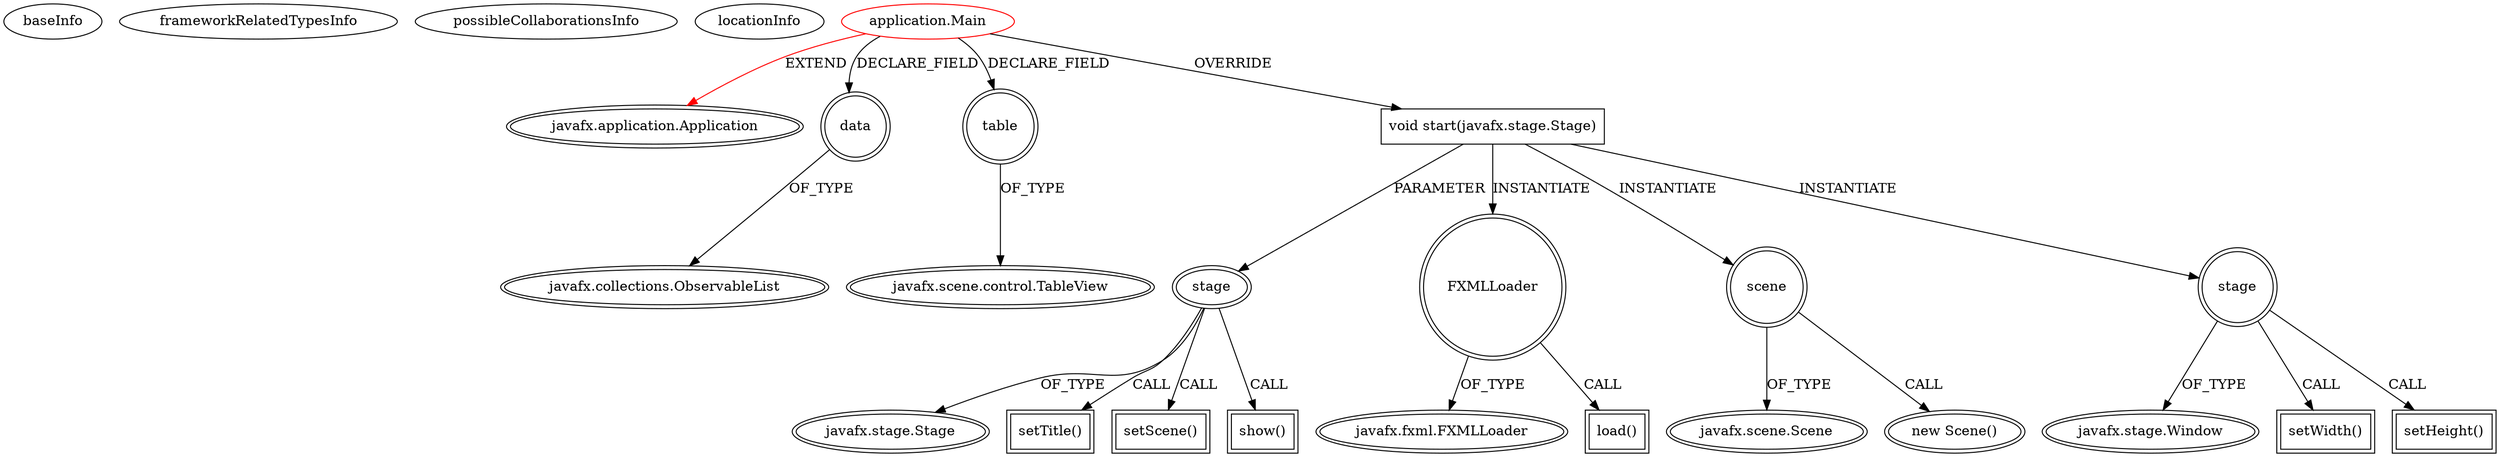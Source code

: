 digraph {
baseInfo[graphId=385,category="extension_graph",isAnonymous=false,possibleRelation=false]
frameworkRelatedTypesInfo[0="javafx.application.Application"]
possibleCollaborationsInfo[]
locationInfo[projectName="Draeko-projet_gestion_clients",filePath="/Draeko-projet_gestion_clients/projet_gestion_clients-master/src/application/Main.java",contextSignature="Main",graphId="385"]
0[label="application.Main",vertexType="ROOT_CLIENT_CLASS_DECLARATION",isFrameworkType=false,color=red]
1[label="javafx.application.Application",vertexType="FRAMEWORK_CLASS_TYPE",isFrameworkType=true,peripheries=2]
2[label="data",vertexType="FIELD_DECLARATION",isFrameworkType=true,peripheries=2,shape=circle]
3[label="javafx.collections.ObservableList",vertexType="FRAMEWORK_INTERFACE_TYPE",isFrameworkType=true,peripheries=2]
4[label="table",vertexType="FIELD_DECLARATION",isFrameworkType=true,peripheries=2,shape=circle]
5[label="javafx.scene.control.TableView",vertexType="FRAMEWORK_CLASS_TYPE",isFrameworkType=true,peripheries=2]
6[label="void start(javafx.stage.Stage)",vertexType="OVERRIDING_METHOD_DECLARATION",isFrameworkType=false,shape=box]
7[label="stage",vertexType="PARAMETER_DECLARATION",isFrameworkType=true,peripheries=2]
8[label="javafx.stage.Stage",vertexType="FRAMEWORK_CLASS_TYPE",isFrameworkType=true,peripheries=2]
9[label="FXMLLoader",vertexType="VARIABLE_EXPRESION",isFrameworkType=true,peripheries=2,shape=circle]
11[label="javafx.fxml.FXMLLoader",vertexType="FRAMEWORK_CLASS_TYPE",isFrameworkType=true,peripheries=2]
10[label="load()",vertexType="INSIDE_CALL",isFrameworkType=true,peripheries=2,shape=box]
13[label="scene",vertexType="VARIABLE_EXPRESION",isFrameworkType=true,peripheries=2,shape=circle]
14[label="javafx.scene.Scene",vertexType="FRAMEWORK_CLASS_TYPE",isFrameworkType=true,peripheries=2]
12[label="new Scene()",vertexType="CONSTRUCTOR_CALL",isFrameworkType=true,peripheries=2]
16[label="setTitle()",vertexType="INSIDE_CALL",isFrameworkType=true,peripheries=2,shape=box]
17[label="stage",vertexType="VARIABLE_EXPRESION",isFrameworkType=true,peripheries=2,shape=circle]
19[label="javafx.stage.Window",vertexType="FRAMEWORK_CLASS_TYPE",isFrameworkType=true,peripheries=2]
18[label="setWidth()",vertexType="INSIDE_CALL",isFrameworkType=true,peripheries=2,shape=box]
21[label="setHeight()",vertexType="INSIDE_CALL",isFrameworkType=true,peripheries=2,shape=box]
23[label="setScene()",vertexType="INSIDE_CALL",isFrameworkType=true,peripheries=2,shape=box]
25[label="show()",vertexType="INSIDE_CALL",isFrameworkType=true,peripheries=2,shape=box]
0->1[label="EXTEND",color=red]
0->2[label="DECLARE_FIELD"]
2->3[label="OF_TYPE"]
0->4[label="DECLARE_FIELD"]
4->5[label="OF_TYPE"]
0->6[label="OVERRIDE"]
7->8[label="OF_TYPE"]
6->7[label="PARAMETER"]
6->9[label="INSTANTIATE"]
9->11[label="OF_TYPE"]
9->10[label="CALL"]
6->13[label="INSTANTIATE"]
13->14[label="OF_TYPE"]
13->12[label="CALL"]
7->16[label="CALL"]
6->17[label="INSTANTIATE"]
17->19[label="OF_TYPE"]
17->18[label="CALL"]
17->21[label="CALL"]
7->23[label="CALL"]
7->25[label="CALL"]
}
